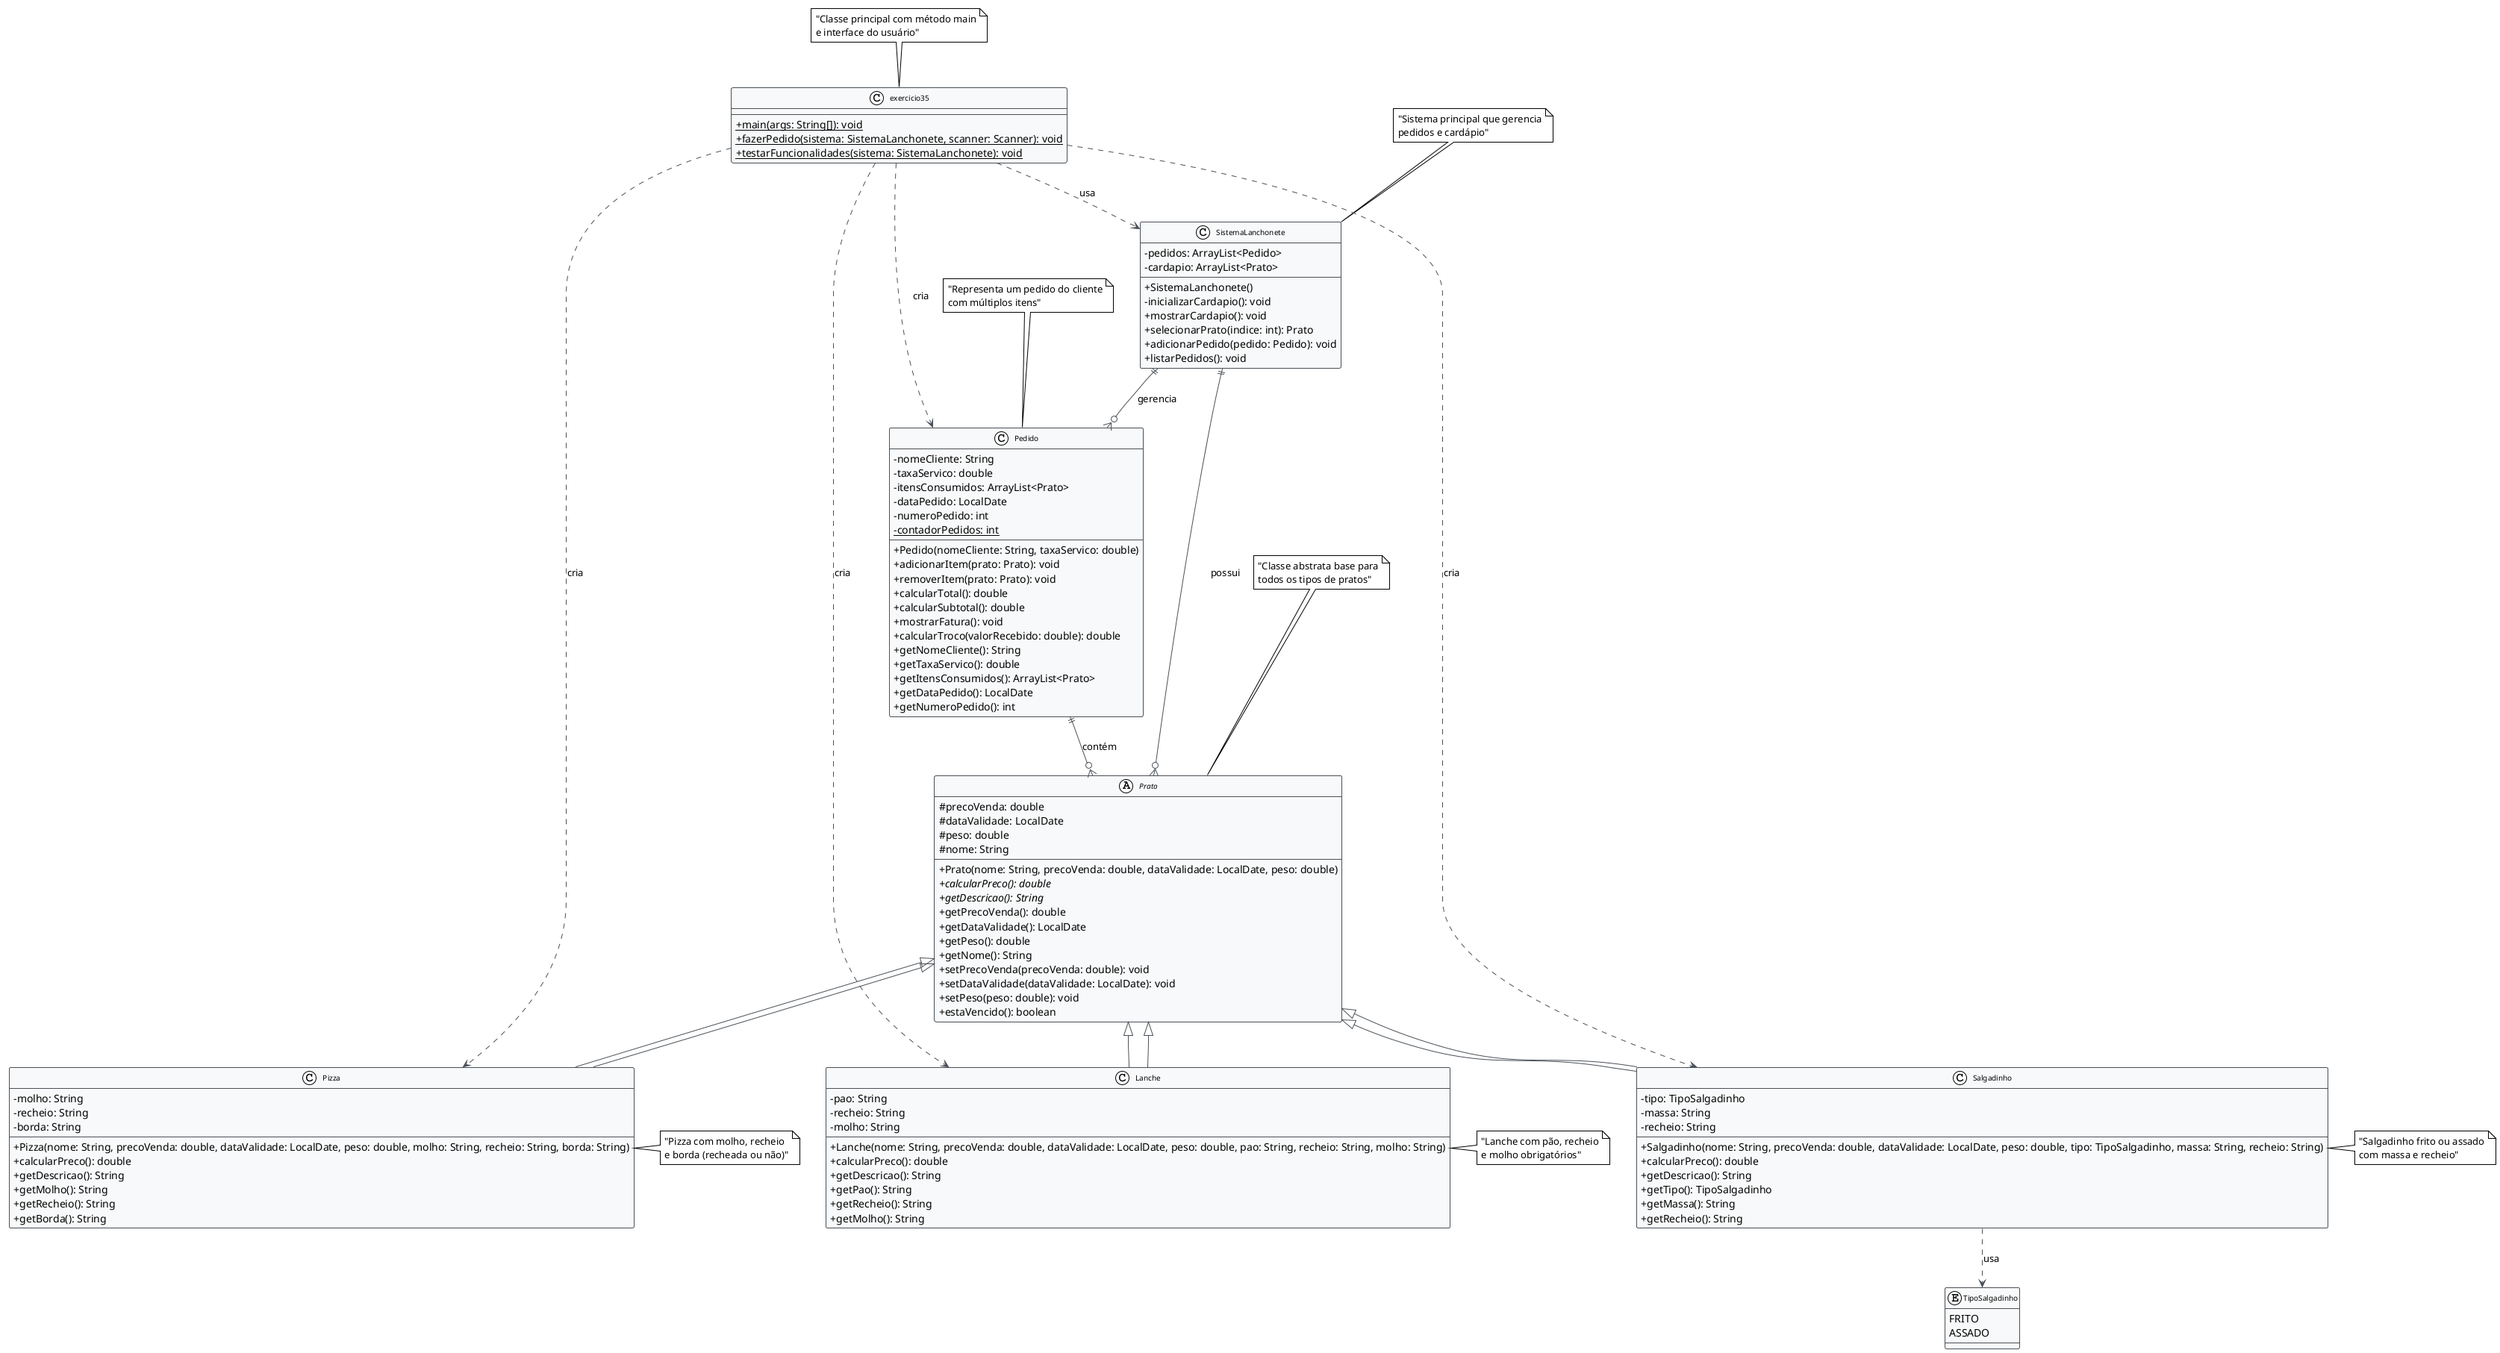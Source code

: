@startuml QuaseTresLanches

!theme plain
skinparam classAttributeIconSize 0
skinparam classFontSize 10
skinparam classFontName Arial
skinparam backgroundColor white
skinparam classBackgroundColor #F8F9FA
skinparam classBorderColor #495057
skinparam arrowColor #495057

' Enumeração
enum TipoSalgadinho {
    FRITO
    ASSADO
}

' Classe Abstrata Base
abstract class Prato {
    # precoVenda: double
    # dataValidade: LocalDate
    # peso: double
    # nome: String
    --
    + Prato(nome: String, precoVenda: double, dataValidade: LocalDate, peso: double)
    + {abstract} calcularPreco(): double
    + {abstract} getDescricao(): String
    + getPrecoVenda(): double
    + getDataValidade(): LocalDate
    + getPeso(): double
    + getNome(): String
    + setPrecoVenda(precoVenda: double): void
    + setDataValidade(dataValidade: LocalDate): void
    + setPeso(peso: double): void
    + estaVencido(): boolean
}

' Classes Concretas - Tipos de Pratos
class Pizza extends Prato {
    - molho: String
    - recheio: String
    - borda: String
    --
    + Pizza(nome: String, precoVenda: double, dataValidade: LocalDate, peso: double, molho: String, recheio: String, borda: String)
    + calcularPreco(): double
    + getDescricao(): String
    + getMolho(): String
    + getRecheio(): String
    + getBorda(): String
}

class Lanche extends Prato {
    - pao: String
    - recheio: String
    - molho: String
    --
    + Lanche(nome: String, precoVenda: double, dataValidade: LocalDate, peso: double, pao: String, recheio: String, molho: String)
    + calcularPreco(): double
    + getDescricao(): String
    + getPao(): String
    + getRecheio(): String
    + getMolho(): String
}

class Salgadinho extends Prato {
    - tipo: TipoSalgadinho
    - massa: String
    - recheio: String
    --
    + Salgadinho(nome: String, precoVenda: double, dataValidade: LocalDate, peso: double, tipo: TipoSalgadinho, massa: String, recheio: String)
    + calcularPreco(): double
    + getDescricao(): String
    + getTipo(): TipoSalgadinho
    + getMassa(): String
    + getRecheio(): String
}

' Classe Pedido
class Pedido {
    - nomeCliente: String
    - taxaServico: double
    - itensConsumidos: ArrayList<Prato>
    - dataPedido: LocalDate
    - numeroPedido: int
    - {static} contadorPedidos: int
    --
    + Pedido(nomeCliente: String, taxaServico: double)
    + adicionarItem(prato: Prato): void
    + removerItem(prato: Prato): void
    + calcularTotal(): double
    + calcularSubtotal(): double
    + mostrarFatura(): void
    + calcularTroco(valorRecebido: double): double
    + getNomeCliente(): String
    + getTaxaServico(): double
    + getItensConsumidos(): ArrayList<Prato>
    + getDataPedido(): LocalDate
    + getNumeroPedido(): int
}

' Sistema Principal
class SistemaLanchonete {
    - pedidos: ArrayList<Pedido>
    - cardapio: ArrayList<Prato>
    --
    + SistemaLanchonete()
    - inicializarCardapio(): void
    + mostrarCardapio(): void
    + selecionarPrato(indice: int): Prato
    + adicionarPedido(pedido: Pedido): void
    + listarPedidos(): void
}

' Classe Principal
class exercicio35 {
    + {static} main(args: String[]): void
    + {static} fazerPedido(sistema: SistemaLanchonete, scanner: Scanner): void
    + {static} testarFuncionalidades(sistema: SistemaLanchonete): void
}

' Relacionamentos - Herança
Prato <|-- Pizza
Prato <|-- Lanche
Prato <|-- Salgadinho

' Relacionamentos - Associação
Pedido ||--o{ Prato : contém
SistemaLanchonete ||--o{ Pedido : gerencia
SistemaLanchonete ||--o{ Prato : possui

' Relacionamentos - Dependência
Salgadinho ..> TipoSalgadinho : usa
exercicio35 ..> SistemaLanchonete : usa
exercicio35 ..> Pedido : cria
exercicio35 ..> Pizza : cria
exercicio35 ..> Lanche : cria
exercicio35 ..> Salgadinho : cria

' Notas explicativas
note top of Prato : "Classe abstrata base para\ntodos os tipos de pratos"
note top of Pedido : "Representa um pedido do cliente\ncom múltiplos itens"
note top of SistemaLanchonete : "Sistema principal que gerencia\npedidos e cardápio"
note top of exercicio35 : "Classe principal com método main\ne interface do usuário"

note right of Pizza : "Pizza com molho, recheio\ne borda (recheada ou não)"
note right of Lanche : "Lanche com pão, recheio\ne molho obrigatórios"
note right of Salgadinho : "Salgadinho frito ou assado\ncom massa e recheio"

@enduml
